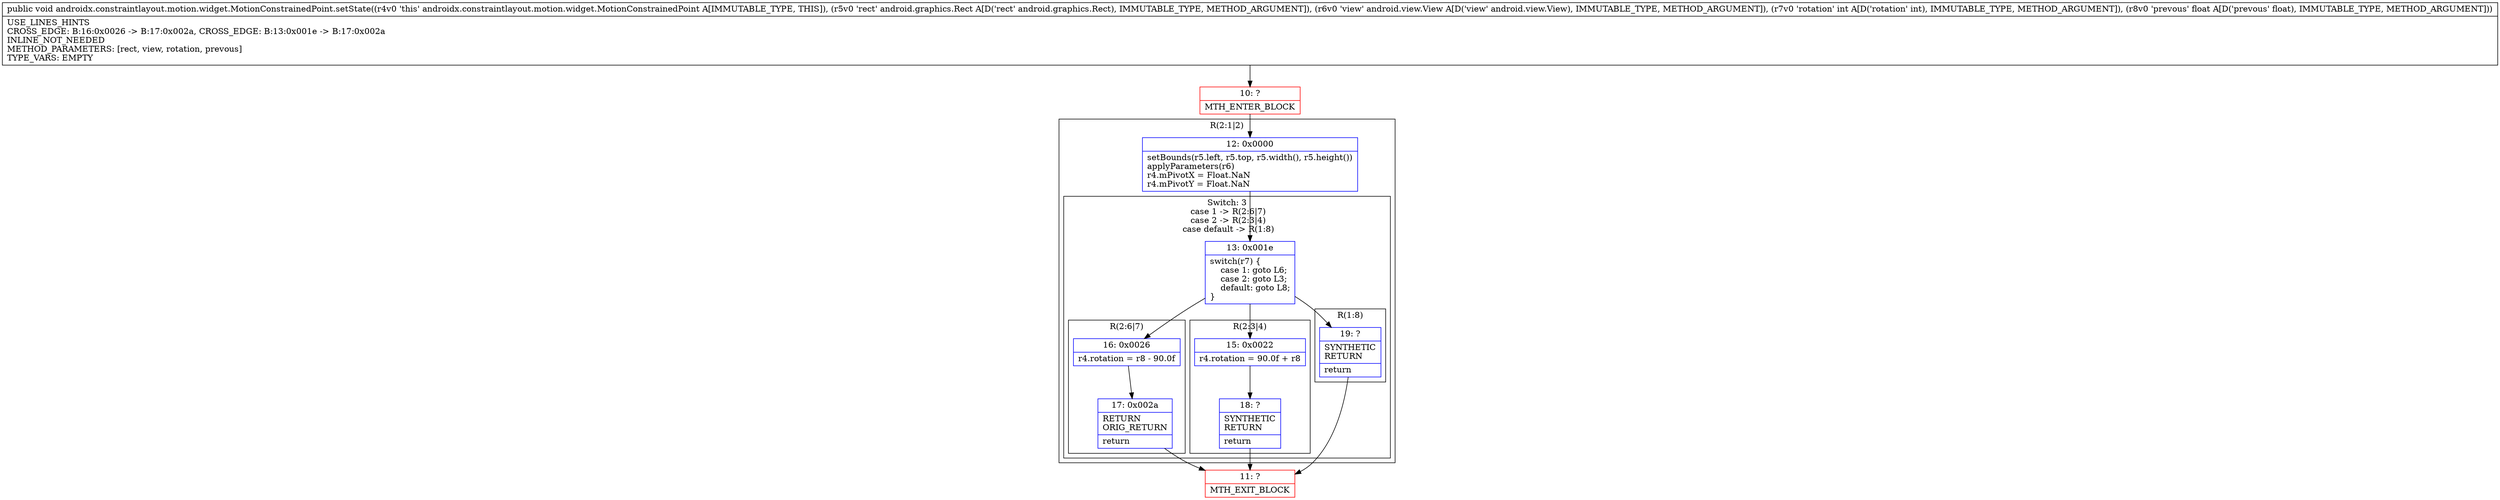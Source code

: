 digraph "CFG forandroidx.constraintlayout.motion.widget.MotionConstrainedPoint.setState(Landroid\/graphics\/Rect;Landroid\/view\/View;IF)V" {
subgraph cluster_Region_230474688 {
label = "R(2:1|2)";
node [shape=record,color=blue];
Node_12 [shape=record,label="{12\:\ 0x0000|setBounds(r5.left, r5.top, r5.width(), r5.height())\lapplyParameters(r6)\lr4.mPivotX = Float.NaN\lr4.mPivotY = Float.NaN\l}"];
subgraph cluster_SwitchRegion_410617437 {
label = "Switch: 3
 case 1 -> R(2:6|7)
 case 2 -> R(2:3|4)
 case default -> R(1:8)";
node [shape=record,color=blue];
Node_13 [shape=record,label="{13\:\ 0x001e|switch(r7) \{\l    case 1: goto L6;\l    case 2: goto L3;\l    default: goto L8;\l\}\l}"];
subgraph cluster_Region_2085428294 {
label = "R(2:6|7)";
node [shape=record,color=blue];
Node_16 [shape=record,label="{16\:\ 0x0026|r4.rotation = r8 \- 90.0f\l}"];
Node_17 [shape=record,label="{17\:\ 0x002a|RETURN\lORIG_RETURN\l|return\l}"];
}
subgraph cluster_Region_1440949054 {
label = "R(2:3|4)";
node [shape=record,color=blue];
Node_15 [shape=record,label="{15\:\ 0x0022|r4.rotation = 90.0f + r8\l}"];
Node_18 [shape=record,label="{18\:\ ?|SYNTHETIC\lRETURN\l|return\l}"];
}
subgraph cluster_Region_1051351169 {
label = "R(1:8)";
node [shape=record,color=blue];
Node_19 [shape=record,label="{19\:\ ?|SYNTHETIC\lRETURN\l|return\l}"];
}
}
}
Node_10 [shape=record,color=red,label="{10\:\ ?|MTH_ENTER_BLOCK\l}"];
Node_11 [shape=record,color=red,label="{11\:\ ?|MTH_EXIT_BLOCK\l}"];
MethodNode[shape=record,label="{public void androidx.constraintlayout.motion.widget.MotionConstrainedPoint.setState((r4v0 'this' androidx.constraintlayout.motion.widget.MotionConstrainedPoint A[IMMUTABLE_TYPE, THIS]), (r5v0 'rect' android.graphics.Rect A[D('rect' android.graphics.Rect), IMMUTABLE_TYPE, METHOD_ARGUMENT]), (r6v0 'view' android.view.View A[D('view' android.view.View), IMMUTABLE_TYPE, METHOD_ARGUMENT]), (r7v0 'rotation' int A[D('rotation' int), IMMUTABLE_TYPE, METHOD_ARGUMENT]), (r8v0 'prevous' float A[D('prevous' float), IMMUTABLE_TYPE, METHOD_ARGUMENT]))  | USE_LINES_HINTS\lCROSS_EDGE: B:16:0x0026 \-\> B:17:0x002a, CROSS_EDGE: B:13:0x001e \-\> B:17:0x002a\lINLINE_NOT_NEEDED\lMETHOD_PARAMETERS: [rect, view, rotation, prevous]\lTYPE_VARS: EMPTY\l}"];
MethodNode -> Node_10;Node_12 -> Node_13;
Node_13 -> Node_15;
Node_13 -> Node_16;
Node_13 -> Node_19;
Node_16 -> Node_17;
Node_17 -> Node_11;
Node_15 -> Node_18;
Node_18 -> Node_11;
Node_19 -> Node_11;
Node_10 -> Node_12;
}

